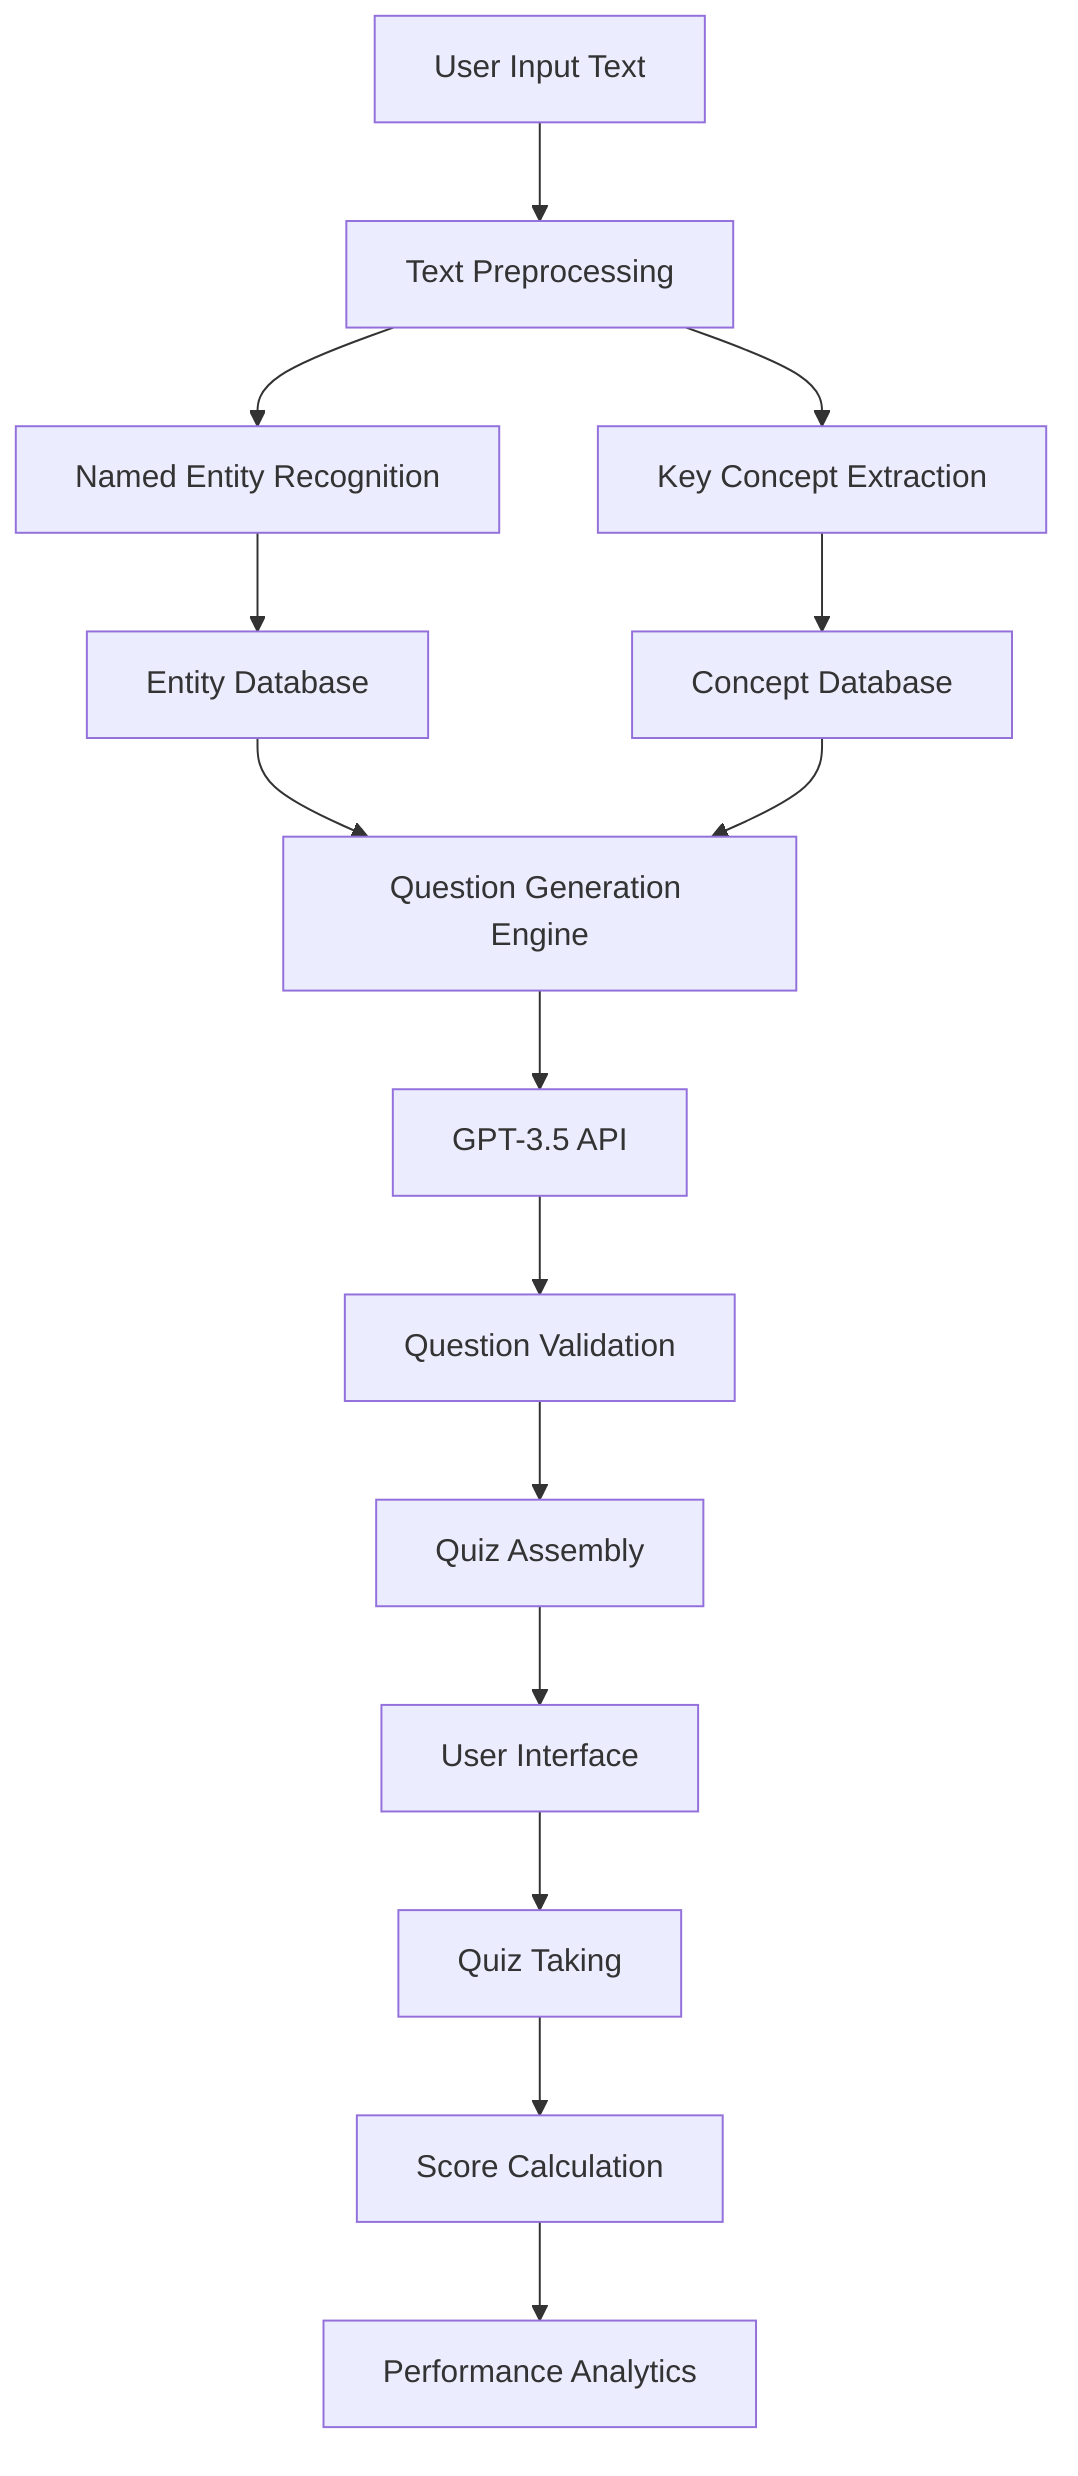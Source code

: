 flowchart TD
    A[User Input Text] --> B[Text Preprocessing]
    B --> C[Named Entity Recognition]
    B --> D[Key Concept Extraction]
    C --> E[Entity Database]
    D --> F[Concept Database]
    E --> G[Question Generation Engine]
    F --> G
    G --> H[GPT-3.5 API]
    H --> I[Question Validation]
    I --> J[Quiz Assembly]
    J --> K[User Interface]
    K --> L[Quiz Taking]
    L --> M[Score Calculation]
    M --> N[Performance Analytics]